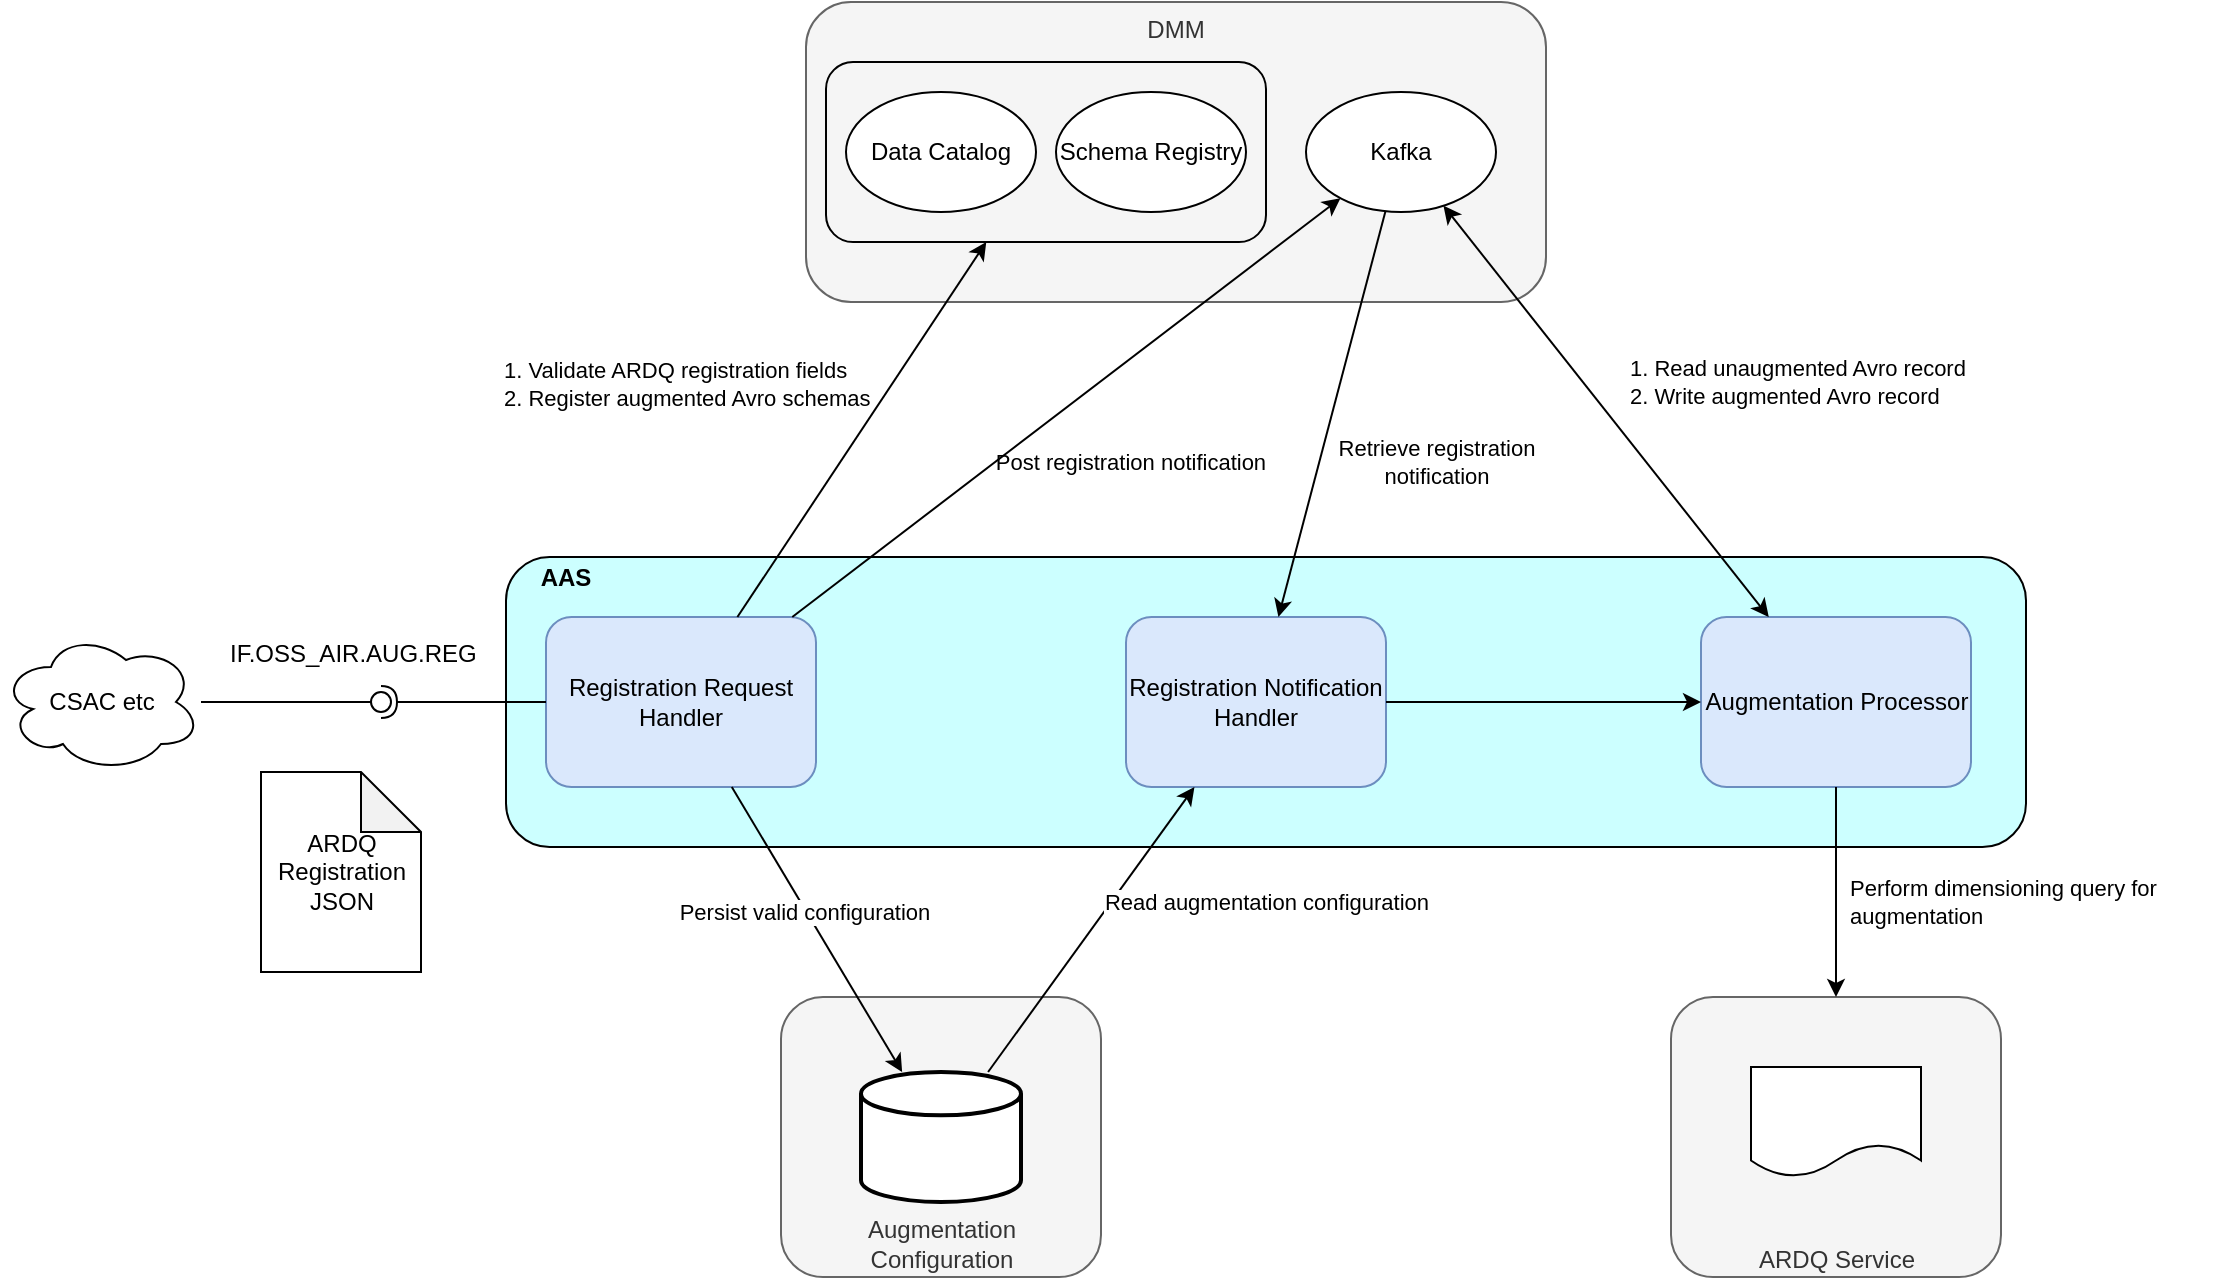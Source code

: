 <mxfile version="20.8.16" type="device"><diagram id="WPgkmuWZ5op2FLp3q9sK" name="Page-1"><mxGraphModel dx="1707" dy="716" grid="1" gridSize="10" guides="1" tooltips="1" connect="1" arrows="1" fold="1" page="1" pageScale="1" pageWidth="850" pageHeight="1100" math="0" shadow="0"><root><mxCell id="0"/><mxCell id="1" parent="0"/><mxCell id="gPWc5MnBewNGBZpfDsgr-23" value="" style="rounded=1;whiteSpace=wrap;html=1;fontSize=11;align=left;fillColor=#CCFFFF;" parent="1" vertex="1"><mxGeometry x="230" y="447.5" width="760" height="145" as="geometry"/></mxCell><mxCell id="NmoNMJWjxulHLVaC8ttc-79" value="Augmentation&lt;br&gt;Configuration" style="rounded=1;whiteSpace=wrap;html=1;align=center;verticalAlign=bottom;fillColor=#f5f5f5;strokeColor=#666666;fontColor=#333333;" parent="1" vertex="1"><mxGeometry x="367.5" y="667.5" width="160" height="140" as="geometry"/></mxCell><mxCell id="NmoNMJWjxulHLVaC8ttc-48" value="ARDQ Registration JSON" style="shape=note;whiteSpace=wrap;html=1;backgroundOutline=1;darkOpacity=0.05;align=center;" parent="1" vertex="1"><mxGeometry x="107.5" y="555" width="80" height="100" as="geometry"/></mxCell><mxCell id="NmoNMJWjxulHLVaC8ttc-52" value="Registration Request Handler" style="rounded=1;whiteSpace=wrap;html=1;align=center;fillColor=#dae8fc;strokeColor=#6c8ebf;" parent="1" vertex="1"><mxGeometry x="250" y="477.5" width="135" height="85" as="geometry"/></mxCell><mxCell id="NmoNMJWjxulHLVaC8ttc-59" value="" style="strokeWidth=2;html=1;shape=mxgraph.flowchart.database;whiteSpace=wrap;align=center;" parent="1" vertex="1"><mxGeometry x="407.5" y="705" width="80" height="65" as="geometry"/></mxCell><mxCell id="NmoNMJWjxulHLVaC8ttc-61" value="DMM" style="rounded=1;whiteSpace=wrap;html=1;align=center;verticalAlign=top;fillColor=#f5f5f5;strokeColor=#666666;fontColor=#333333;" parent="1" vertex="1"><mxGeometry x="380" y="170" width="370" height="150" as="geometry"/></mxCell><mxCell id="NmoNMJWjxulHLVaC8ttc-63" value="" style="endArrow=classic;html=1;" parent="1" source="NmoNMJWjxulHLVaC8ttc-52" target="gPWc5MnBewNGBZpfDsgr-5" edge="1"><mxGeometry width="50" height="50" relative="1" as="geometry"><mxPoint x="730" y="470" as="sourcePoint"/><mxPoint x="540" y="530" as="targetPoint"/></mxGeometry></mxCell><mxCell id="NmoNMJWjxulHLVaC8ttc-65" value="1. Validate ARDQ registration fields&lt;br&gt;&lt;div&gt;2. Register augmented Avro schemas&lt;/div&gt;" style="edgeLabel;html=1;align=left;verticalAlign=middle;resizable=0;points=[];" parent="NmoNMJWjxulHLVaC8ttc-63" vertex="1" connectable="0"><mxGeometry x="-0.022" y="-1" relative="1" as="geometry"><mxPoint x="-179.89" y="-25.54" as="offset"/></mxGeometry></mxCell><mxCell id="NmoNMJWjxulHLVaC8ttc-66" value="Data Catalog" style="ellipse;whiteSpace=wrap;html=1;align=center;" parent="1" vertex="1"><mxGeometry x="400" y="215" width="95" height="60" as="geometry"/></mxCell><mxCell id="NmoNMJWjxulHLVaC8ttc-68" value="Schema Registry" style="ellipse;whiteSpace=wrap;html=1;align=center;" parent="1" vertex="1"><mxGeometry x="505" y="215" width="95" height="60" as="geometry"/></mxCell><mxCell id="NmoNMJWjxulHLVaC8ttc-86" value="" style="rounded=0;orthogonalLoop=1;jettySize=auto;html=1;endArrow=none;endFill=0;" parent="1" source="NmoNMJWjxulHLVaC8ttc-89" target="NmoNMJWjxulHLVaC8ttc-88" edge="1"><mxGeometry relative="1" as="geometry"><mxPoint x="97.5" y="520" as="sourcePoint"/></mxGeometry></mxCell><mxCell id="NmoNMJWjxulHLVaC8ttc-87" value="" style="rounded=0;orthogonalLoop=1;jettySize=auto;html=1;endArrow=halfCircle;endFill=0;endSize=6;strokeWidth=1;exitX=0;exitY=0.5;exitDx=0;exitDy=0;" parent="1" source="NmoNMJWjxulHLVaC8ttc-52" edge="1"><mxGeometry relative="1" as="geometry"><mxPoint x="222.5" y="520" as="sourcePoint"/><mxPoint x="167.5" y="520" as="targetPoint"/></mxGeometry></mxCell><mxCell id="NmoNMJWjxulHLVaC8ttc-88" value="" style="ellipse;whiteSpace=wrap;html=1;fontFamily=Helvetica;fontSize=12;fontColor=#000000;align=center;strokeColor=#000000;fillColor=#ffffff;points=[];aspect=fixed;resizable=0;" parent="1" vertex="1"><mxGeometry x="162.5" y="515" width="10" height="10" as="geometry"/></mxCell><mxCell id="NmoNMJWjxulHLVaC8ttc-89" value="CSAC etc" style="ellipse;shape=cloud;whiteSpace=wrap;html=1;align=center;" parent="1" vertex="1"><mxGeometry x="-22.5" y="485" width="100" height="70" as="geometry"/></mxCell><mxCell id="NmoNMJWjxulHLVaC8ttc-90" value="IF.OSS_AIR.AUG.REG" style="text;html=1;strokeColor=none;fillColor=none;align=left;verticalAlign=bottom;whiteSpace=wrap;rounded=0;" parent="1" vertex="1"><mxGeometry x="90" y="485" width="140" height="20" as="geometry"/></mxCell><mxCell id="gPWc5MnBewNGBZpfDsgr-1" value="" style="endArrow=classic;html=1;" parent="1" source="NmoNMJWjxulHLVaC8ttc-52" target="NmoNMJWjxulHLVaC8ttc-59" edge="1"><mxGeometry width="50" height="50" relative="1" as="geometry"><mxPoint x="350" y="530" as="sourcePoint"/><mxPoint x="400" y="480" as="targetPoint"/></mxGeometry></mxCell><mxCell id="gPWc5MnBewNGBZpfDsgr-3" value="Persist valid configuration" style="edgeLabel;html=1;align=center;verticalAlign=middle;resizable=0;points=[];" parent="gPWc5MnBewNGBZpfDsgr-1" vertex="1" connectable="0"><mxGeometry x="-0.138" y="-1" relative="1" as="geometry"><mxPoint as="offset"/></mxGeometry></mxCell><mxCell id="gPWc5MnBewNGBZpfDsgr-2" value="Kafka" style="ellipse;whiteSpace=wrap;html=1;align=center;" parent="1" vertex="1"><mxGeometry x="630" y="215" width="95" height="60" as="geometry"/></mxCell><mxCell id="gPWc5MnBewNGBZpfDsgr-4" value="" style="endArrow=classic;html=1;" parent="1" source="NmoNMJWjxulHLVaC8ttc-52" target="gPWc5MnBewNGBZpfDsgr-2" edge="1"><mxGeometry width="50" height="50" relative="1" as="geometry"><mxPoint x="350" y="540" as="sourcePoint"/><mxPoint x="400" y="490" as="targetPoint"/></mxGeometry></mxCell><mxCell id="gPWc5MnBewNGBZpfDsgr-5" value="" style="rounded=1;whiteSpace=wrap;html=1;align=left;fillColor=none;" parent="1" vertex="1"><mxGeometry x="390" y="200" width="220" height="90" as="geometry"/></mxCell><mxCell id="gPWc5MnBewNGBZpfDsgr-6" value="Post registration notification" style="text;html=1;strokeColor=none;fillColor=none;align=center;verticalAlign=middle;whiteSpace=wrap;rounded=0;fontSize=11;" parent="1" vertex="1"><mxGeometry x="455" y="390" width="175" height="20" as="geometry"/></mxCell><mxCell id="gPWc5MnBewNGBZpfDsgr-7" value="Registration Notification Handler" style="rounded=1;whiteSpace=wrap;html=1;align=center;fillColor=#dae8fc;strokeColor=#6c8ebf;" parent="1" vertex="1"><mxGeometry x="540" y="477.5" width="130" height="85" as="geometry"/></mxCell><mxCell id="gPWc5MnBewNGBZpfDsgr-8" value="" style="endArrow=classic;html=1;" parent="1" source="gPWc5MnBewNGBZpfDsgr-2" target="gPWc5MnBewNGBZpfDsgr-7" edge="1"><mxGeometry width="50" height="50" relative="1" as="geometry"><mxPoint x="350" y="520" as="sourcePoint"/><mxPoint x="400" y="470" as="targetPoint"/></mxGeometry></mxCell><mxCell id="gPWc5MnBewNGBZpfDsgr-9" value="Retrieve registration notification" style="text;html=1;strokeColor=none;fillColor=none;align=center;verticalAlign=middle;whiteSpace=wrap;rounded=0;fontSize=11;" parent="1" vertex="1"><mxGeometry x="620" y="390" width="151" height="20" as="geometry"/></mxCell><mxCell id="gPWc5MnBewNGBZpfDsgr-10" value="" style="endArrow=classic;html=1;fontSize=11;" parent="1" source="NmoNMJWjxulHLVaC8ttc-59" target="gPWc5MnBewNGBZpfDsgr-7" edge="1"><mxGeometry width="50" height="50" relative="1" as="geometry"><mxPoint x="340" y="510" as="sourcePoint"/><mxPoint x="390" y="460" as="targetPoint"/></mxGeometry></mxCell><mxCell id="gPWc5MnBewNGBZpfDsgr-11" value="Read augmentation configuration" style="edgeLabel;html=1;align=center;verticalAlign=middle;resizable=0;points=[];" parent="1" vertex="1" connectable="0"><mxGeometry x="609.998" y="620.003" as="geometry"/></mxCell><mxCell id="gPWc5MnBewNGBZpfDsgr-12" value="Augmentation Processor" style="rounded=1;whiteSpace=wrap;html=1;align=center;fillColor=#dae8fc;strokeColor=#6c8ebf;" parent="1" vertex="1"><mxGeometry x="827.5" y="477.5" width="135" height="85" as="geometry"/></mxCell><mxCell id="gPWc5MnBewNGBZpfDsgr-13" value="" style="endArrow=classic;html=1;fontSize=11;" parent="1" source="gPWc5MnBewNGBZpfDsgr-7" target="gPWc5MnBewNGBZpfDsgr-12" edge="1"><mxGeometry width="50" height="50" relative="1" as="geometry"><mxPoint x="780" y="510" as="sourcePoint"/><mxPoint x="830" y="460" as="targetPoint"/></mxGeometry></mxCell><mxCell id="gPWc5MnBewNGBZpfDsgr-15" value="1. Read unaugmented Avro record&lt;br&gt;2. Write augmented Avro record" style="text;html=1;strokeColor=none;fillColor=none;align=left;verticalAlign=middle;whiteSpace=wrap;rounded=0;fontSize=11;" parent="1" vertex="1"><mxGeometry x="790" y="350" width="190" height="20" as="geometry"/></mxCell><mxCell id="gPWc5MnBewNGBZpfDsgr-16" value="" style="endArrow=classic;startArrow=classic;html=1;fontSize=11;" parent="1" source="gPWc5MnBewNGBZpfDsgr-12" target="gPWc5MnBewNGBZpfDsgr-2" edge="1"><mxGeometry width="50" height="50" relative="1" as="geometry"><mxPoint x="780" y="490" as="sourcePoint"/><mxPoint x="830" y="440" as="targetPoint"/></mxGeometry></mxCell><mxCell id="gPWc5MnBewNGBZpfDsgr-17" value="ARDQ Service" style="rounded=1;whiteSpace=wrap;html=1;align=center;verticalAlign=bottom;fillColor=#f5f5f5;strokeColor=#666666;fontColor=#333333;" parent="1" vertex="1"><mxGeometry x="812.5" y="667.5" width="165" height="140" as="geometry"/></mxCell><mxCell id="gPWc5MnBewNGBZpfDsgr-18" value="" style="shape=document;whiteSpace=wrap;html=1;boundedLbl=1;fontSize=11;align=left;" parent="1" vertex="1"><mxGeometry x="852.5" y="702.5" width="85" height="55" as="geometry"/></mxCell><mxCell id="gPWc5MnBewNGBZpfDsgr-19" value="" style="endArrow=classic;html=1;fontSize=11;" parent="1" source="gPWc5MnBewNGBZpfDsgr-12" target="gPWc5MnBewNGBZpfDsgr-17" edge="1"><mxGeometry width="50" height="50" relative="1" as="geometry"><mxPoint x="600" y="620" as="sourcePoint"/><mxPoint x="650" y="570" as="targetPoint"/></mxGeometry></mxCell><mxCell id="gPWc5MnBewNGBZpfDsgr-20" value="Perform dimensioning query for augmentation" style="text;html=1;strokeColor=none;fillColor=none;align=left;verticalAlign=middle;whiteSpace=wrap;rounded=0;fontSize=11;" parent="1" vertex="1"><mxGeometry x="900" y="610" width="190" height="20" as="geometry"/></mxCell><mxCell id="gPWc5MnBewNGBZpfDsgr-24" value="&lt;font style=&quot;font-size: 12px&quot;&gt;&lt;b&gt;AAS&lt;/b&gt;&lt;/font&gt;" style="text;html=1;strokeColor=none;fillColor=none;align=center;verticalAlign=middle;whiteSpace=wrap;rounded=0;fontSize=11;" parent="1" vertex="1"><mxGeometry x="240" y="447.5" width="40" height="20" as="geometry"/></mxCell></root></mxGraphModel></diagram></mxfile>